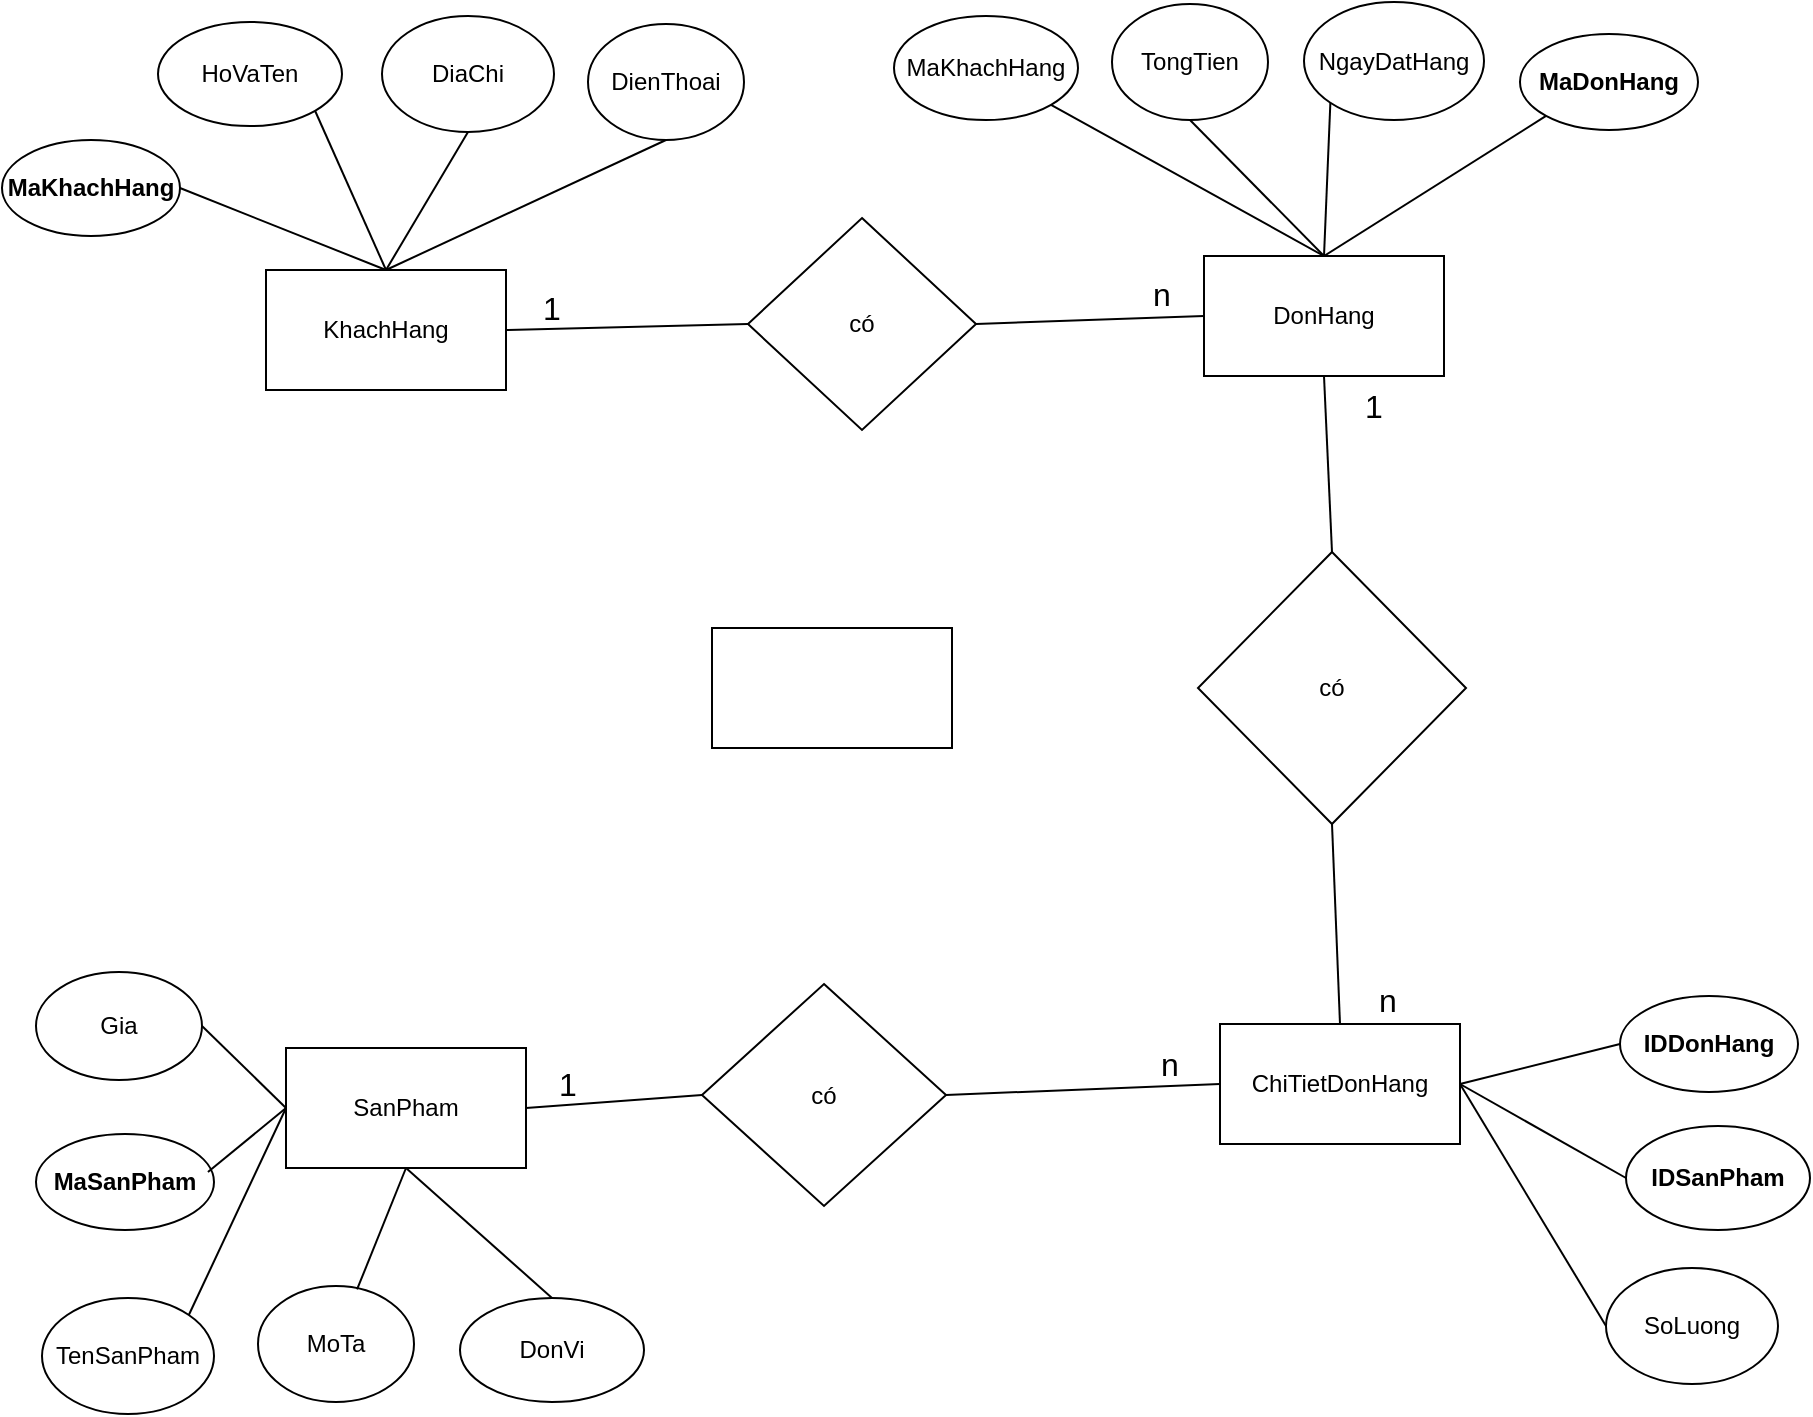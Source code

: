 <mxfile version="24.7.17" pages="2">
  <diagram name="Lược Đồ ER" id="sQ02l6jSmkCWeNOtDkhF">
    <mxGraphModel dx="2085" dy="1425" grid="0" gridSize="10" guides="1" tooltips="1" connect="1" arrows="1" fold="1" page="0" pageScale="1" pageWidth="827" pageHeight="1169" math="0" shadow="0">
      <root>
        <mxCell id="0" />
        <mxCell id="1" parent="0" />
        <mxCell id="YQySpRiNBeKyikHn3mZi-2" value="có" style="rhombus;whiteSpace=wrap;html=1;" parent="1" vertex="1">
          <mxGeometry x="283" y="-87" width="122" height="111" as="geometry" />
        </mxCell>
        <mxCell id="YQySpRiNBeKyikHn3mZi-15" value="NgayDatHang" style="ellipse;whiteSpace=wrap;html=1;" parent="1" vertex="1">
          <mxGeometry x="584" y="-578" width="90" height="59" as="geometry" />
        </mxCell>
        <mxCell id="YQySpRiNBeKyikHn3mZi-10" value="DonHang" style="rounded=0;whiteSpace=wrap;html=1;container=0;" parent="1" vertex="1">
          <mxGeometry x="534" y="-451" width="120" height="60" as="geometry" />
        </mxCell>
        <mxCell id="YQySpRiNBeKyikHn3mZi-11" value="MaKhachHang" style="ellipse;whiteSpace=wrap;html=1;container=0;" parent="1" vertex="1">
          <mxGeometry x="379" y="-571" width="92" height="52" as="geometry" />
        </mxCell>
        <mxCell id="YQySpRiNBeKyikHn3mZi-13" value="TongTien" style="ellipse;whiteSpace=wrap;html=1;container=0;" parent="1" vertex="1">
          <mxGeometry x="488" y="-577" width="78" height="58" as="geometry" />
        </mxCell>
        <mxCell id="YQySpRiNBeKyikHn3mZi-14" value="&lt;b&gt;MaDonHang&lt;/b&gt;" style="ellipse;whiteSpace=wrap;html=1;container=0;" parent="1" vertex="1">
          <mxGeometry x="692" y="-562" width="89" height="48" as="geometry" />
        </mxCell>
        <mxCell id="YQySpRiNBeKyikHn3mZi-18" value="SanPham" style="rounded=0;whiteSpace=wrap;html=1;" parent="1" vertex="1">
          <mxGeometry x="75" y="-55" width="120" height="60" as="geometry" />
        </mxCell>
        <mxCell id="YQySpRiNBeKyikHn3mZi-19" value="DonVi" style="ellipse;whiteSpace=wrap;html=1;" parent="1" vertex="1">
          <mxGeometry x="162" y="70" width="92" height="52" as="geometry" />
        </mxCell>
        <mxCell id="YQySpRiNBeKyikHn3mZi-20" value="TenSanPham" style="ellipse;whiteSpace=wrap;html=1;" parent="1" vertex="1">
          <mxGeometry x="-47" y="70" width="86" height="58" as="geometry" />
        </mxCell>
        <mxCell id="YQySpRiNBeKyikHn3mZi-21" value="MoTa" style="ellipse;whiteSpace=wrap;html=1;" parent="1" vertex="1">
          <mxGeometry x="61" y="64" width="78" height="58" as="geometry" />
        </mxCell>
        <mxCell id="YQySpRiNBeKyikHn3mZi-22" value="&lt;b&gt;MaSanPham&lt;/b&gt;" style="ellipse;whiteSpace=wrap;html=1;" parent="1" vertex="1">
          <mxGeometry x="-50" y="-12" width="89" height="48" as="geometry" />
        </mxCell>
        <mxCell id="YQySpRiNBeKyikHn3mZi-23" value="Gia" style="ellipse;whiteSpace=wrap;html=1;" parent="1" vertex="1">
          <mxGeometry x="-50" y="-93" width="83" height="54" as="geometry" />
        </mxCell>
        <mxCell id="YQySpRiNBeKyikHn3mZi-26" value="ChiTietDonHang" style="rounded=0;whiteSpace=wrap;html=1;container=0;" parent="1" vertex="1">
          <mxGeometry x="542" y="-67" width="120" height="60" as="geometry" />
        </mxCell>
        <mxCell id="YQySpRiNBeKyikHn3mZi-27" value="&lt;b&gt;IDSanPham&lt;/b&gt;" style="ellipse;whiteSpace=wrap;html=1;container=0;" parent="1" vertex="1">
          <mxGeometry x="745" y="-16" width="92" height="52" as="geometry" />
        </mxCell>
        <mxCell id="YQySpRiNBeKyikHn3mZi-28" value="SoLuong" style="ellipse;whiteSpace=wrap;html=1;container=0;" parent="1" vertex="1">
          <mxGeometry x="735" y="55" width="86" height="58" as="geometry" />
        </mxCell>
        <mxCell id="YQySpRiNBeKyikHn3mZi-30" value="&lt;b&gt;IDDonHang&lt;/b&gt;" style="ellipse;whiteSpace=wrap;html=1;container=0;" parent="1" vertex="1">
          <mxGeometry x="742" y="-81" width="89" height="48" as="geometry" />
        </mxCell>
        <mxCell id="YQySpRiNBeKyikHn3mZi-31" value="có" style="rhombus;whiteSpace=wrap;html=1;" parent="1" vertex="1">
          <mxGeometry x="531" y="-303" width="134" height="136" as="geometry" />
        </mxCell>
        <mxCell id="YQySpRiNBeKyikHn3mZi-32" value="có" style="rhombus;whiteSpace=wrap;html=1;" parent="1" vertex="1">
          <mxGeometry x="306" y="-470" width="114" height="106" as="geometry" />
        </mxCell>
        <mxCell id="YQySpRiNBeKyikHn3mZi-33" value="" style="endArrow=none;html=1;rounded=0;fontSize=12;startSize=8;endSize=8;curved=1;entryX=0;entryY=0.5;entryDx=0;entryDy=0;exitX=1;exitY=0.5;exitDx=0;exitDy=0;" parent="1" source="YQySpRiNBeKyikHn3mZi-32" target="YQySpRiNBeKyikHn3mZi-10" edge="1">
          <mxGeometry width="50" height="50" relative="1" as="geometry">
            <mxPoint x="440" y="-272" as="sourcePoint" />
            <mxPoint x="490" y="-322" as="targetPoint" />
          </mxGeometry>
        </mxCell>
        <mxCell id="YQySpRiNBeKyikHn3mZi-38" value="" style="endArrow=none;html=1;rounded=0;fontSize=12;startSize=8;endSize=8;curved=1;exitX=0;exitY=0.5;exitDx=0;exitDy=0;entryX=1;entryY=0.5;entryDx=0;entryDy=0;" parent="1" source="YQySpRiNBeKyikHn3mZi-2" target="YQySpRiNBeKyikHn3mZi-18" edge="1">
          <mxGeometry width="50" height="50" relative="1" as="geometry">
            <mxPoint x="394" y="-322" as="sourcePoint" />
            <mxPoint x="444" y="-372" as="targetPoint" />
          </mxGeometry>
        </mxCell>
        <mxCell id="YQySpRiNBeKyikHn3mZi-39" value="" style="endArrow=none;html=1;rounded=0;fontSize=12;startSize=8;endSize=8;curved=1;exitX=1;exitY=0.5;exitDx=0;exitDy=0;entryX=0;entryY=0.5;entryDx=0;entryDy=0;" parent="1" source="YQySpRiNBeKyikHn3mZi-2" target="YQySpRiNBeKyikHn3mZi-26" edge="1">
          <mxGeometry width="50" height="50" relative="1" as="geometry">
            <mxPoint x="394" y="-322" as="sourcePoint" />
            <mxPoint x="444" y="-372" as="targetPoint" />
          </mxGeometry>
        </mxCell>
        <mxCell id="YQySpRiNBeKyikHn3mZi-40" value="" style="endArrow=none;html=1;rounded=0;fontSize=12;startSize=8;endSize=8;curved=1;exitX=0.5;exitY=1;exitDx=0;exitDy=0;entryX=0.5;entryY=0;entryDx=0;entryDy=0;" parent="1" source="YQySpRiNBeKyikHn3mZi-31" target="YQySpRiNBeKyikHn3mZi-26" edge="1">
          <mxGeometry width="50" height="50" relative="1" as="geometry">
            <mxPoint x="394" y="-322" as="sourcePoint" />
            <mxPoint x="444" y="-372" as="targetPoint" />
          </mxGeometry>
        </mxCell>
        <mxCell id="YQySpRiNBeKyikHn3mZi-41" value="" style="endArrow=none;html=1;rounded=0;fontSize=12;startSize=8;endSize=8;curved=1;exitX=0.5;exitY=1;exitDx=0;exitDy=0;entryX=0.5;entryY=0;entryDx=0;entryDy=0;" parent="1" source="YQySpRiNBeKyikHn3mZi-10" target="YQySpRiNBeKyikHn3mZi-31" edge="1">
          <mxGeometry width="50" height="50" relative="1" as="geometry">
            <mxPoint x="394" y="-322" as="sourcePoint" />
            <mxPoint x="444" y="-372" as="targetPoint" />
          </mxGeometry>
        </mxCell>
        <mxCell id="YQySpRiNBeKyikHn3mZi-42" value="" style="endArrow=none;html=1;rounded=0;fontSize=12;startSize=8;endSize=8;curved=1;exitX=1;exitY=0.5;exitDx=0;exitDy=0;entryX=0;entryY=0.5;entryDx=0;entryDy=0;" parent="1" source="YQySpRiNBeKyikHn3mZi-1" target="YQySpRiNBeKyikHn3mZi-32" edge="1">
          <mxGeometry width="50" height="50" relative="1" as="geometry">
            <mxPoint x="394" y="-322" as="sourcePoint" />
            <mxPoint x="444" y="-372" as="targetPoint" />
          </mxGeometry>
        </mxCell>
        <mxCell id="YQySpRiNBeKyikHn3mZi-46" value="" style="endArrow=none;html=1;rounded=0;fontSize=12;startSize=8;endSize=8;curved=1;exitX=0.5;exitY=0;exitDx=0;exitDy=0;entryX=0.5;entryY=1;entryDx=0;entryDy=0;" parent="1" source="YQySpRiNBeKyikHn3mZi-19" target="YQySpRiNBeKyikHn3mZi-18" edge="1">
          <mxGeometry width="50" height="50" relative="1" as="geometry">
            <mxPoint x="518" y="-322" as="sourcePoint" />
            <mxPoint x="568" y="-372" as="targetPoint" />
          </mxGeometry>
        </mxCell>
        <mxCell id="YQySpRiNBeKyikHn3mZi-47" value="" style="endArrow=none;html=1;rounded=0;fontSize=12;startSize=8;endSize=8;curved=1;exitX=0.635;exitY=0.03;exitDx=0;exitDy=0;exitPerimeter=0;entryX=0.5;entryY=1;entryDx=0;entryDy=0;" parent="1" source="YQySpRiNBeKyikHn3mZi-21" target="YQySpRiNBeKyikHn3mZi-18" edge="1">
          <mxGeometry width="50" height="50" relative="1" as="geometry">
            <mxPoint x="518" y="-322" as="sourcePoint" />
            <mxPoint x="568" y="-372" as="targetPoint" />
          </mxGeometry>
        </mxCell>
        <mxCell id="YQySpRiNBeKyikHn3mZi-48" value="" style="endArrow=none;html=1;rounded=0;fontSize=12;startSize=8;endSize=8;curved=1;exitX=1;exitY=0;exitDx=0;exitDy=0;entryX=0;entryY=0.5;entryDx=0;entryDy=0;" parent="1" source="YQySpRiNBeKyikHn3mZi-20" target="YQySpRiNBeKyikHn3mZi-18" edge="1">
          <mxGeometry width="50" height="50" relative="1" as="geometry">
            <mxPoint x="518" y="-322" as="sourcePoint" />
            <mxPoint x="568" y="-372" as="targetPoint" />
          </mxGeometry>
        </mxCell>
        <mxCell id="YQySpRiNBeKyikHn3mZi-49" value="" style="endArrow=none;html=1;rounded=0;fontSize=12;startSize=8;endSize=8;curved=1;exitX=0;exitY=0.5;exitDx=0;exitDy=0;entryX=0.966;entryY=0.396;entryDx=0;entryDy=0;entryPerimeter=0;" parent="1" source="YQySpRiNBeKyikHn3mZi-18" target="YQySpRiNBeKyikHn3mZi-22" edge="1">
          <mxGeometry width="50" height="50" relative="1" as="geometry">
            <mxPoint x="518" y="-322" as="sourcePoint" />
            <mxPoint x="568" y="-372" as="targetPoint" />
          </mxGeometry>
        </mxCell>
        <mxCell id="YQySpRiNBeKyikHn3mZi-50" value="" style="endArrow=none;html=1;rounded=0;fontSize=12;startSize=8;endSize=8;curved=1;exitX=0;exitY=0.5;exitDx=0;exitDy=0;entryX=1;entryY=0.5;entryDx=0;entryDy=0;" parent="1" source="YQySpRiNBeKyikHn3mZi-18" target="YQySpRiNBeKyikHn3mZi-23" edge="1">
          <mxGeometry width="50" height="50" relative="1" as="geometry">
            <mxPoint x="518" y="-322" as="sourcePoint" />
            <mxPoint x="568" y="-372" as="targetPoint" />
          </mxGeometry>
        </mxCell>
        <mxCell id="YQySpRiNBeKyikHn3mZi-51" value="" style="endArrow=none;html=1;rounded=0;fontSize=12;startSize=8;endSize=8;curved=1;exitX=1;exitY=0.5;exitDx=0;exitDy=0;entryX=0;entryY=0.5;entryDx=0;entryDy=0;" parent="1" source="YQySpRiNBeKyikHn3mZi-26" target="YQySpRiNBeKyikHn3mZi-28" edge="1">
          <mxGeometry width="50" height="50" relative="1" as="geometry">
            <mxPoint x="518" y="-322" as="sourcePoint" />
            <mxPoint x="568" y="-372" as="targetPoint" />
          </mxGeometry>
        </mxCell>
        <mxCell id="YQySpRiNBeKyikHn3mZi-52" value="" style="endArrow=none;html=1;rounded=0;fontSize=12;startSize=8;endSize=8;curved=1;exitX=1;exitY=0.5;exitDx=0;exitDy=0;entryX=0;entryY=0.5;entryDx=0;entryDy=0;" parent="1" source="YQySpRiNBeKyikHn3mZi-26" target="YQySpRiNBeKyikHn3mZi-27" edge="1">
          <mxGeometry width="50" height="50" relative="1" as="geometry">
            <mxPoint x="518" y="-322" as="sourcePoint" />
            <mxPoint x="568" y="-372" as="targetPoint" />
          </mxGeometry>
        </mxCell>
        <mxCell id="YQySpRiNBeKyikHn3mZi-53" value="" style="endArrow=none;html=1;rounded=0;fontSize=12;startSize=8;endSize=8;curved=1;exitX=1;exitY=0.5;exitDx=0;exitDy=0;entryX=0;entryY=0.5;entryDx=0;entryDy=0;" parent="1" source="YQySpRiNBeKyikHn3mZi-26" target="YQySpRiNBeKyikHn3mZi-30" edge="1">
          <mxGeometry width="50" height="50" relative="1" as="geometry">
            <mxPoint x="518" y="-322" as="sourcePoint" />
            <mxPoint x="568" y="-372" as="targetPoint" />
          </mxGeometry>
        </mxCell>
        <mxCell id="YQySpRiNBeKyikHn3mZi-54" value="" style="endArrow=none;html=1;rounded=0;fontSize=12;startSize=8;endSize=8;curved=1;exitX=0.5;exitY=0;exitDx=0;exitDy=0;entryX=0;entryY=1;entryDx=0;entryDy=0;" parent="1" source="YQySpRiNBeKyikHn3mZi-10" target="YQySpRiNBeKyikHn3mZi-14" edge="1">
          <mxGeometry width="50" height="50" relative="1" as="geometry">
            <mxPoint x="518" y="-322" as="sourcePoint" />
            <mxPoint x="568" y="-372" as="targetPoint" />
          </mxGeometry>
        </mxCell>
        <mxCell id="YQySpRiNBeKyikHn3mZi-55" value="" style="endArrow=none;html=1;rounded=0;fontSize=12;startSize=8;endSize=8;curved=1;exitX=0.5;exitY=0;exitDx=0;exitDy=0;entryX=0;entryY=1;entryDx=0;entryDy=0;" parent="1" source="YQySpRiNBeKyikHn3mZi-10" target="YQySpRiNBeKyikHn3mZi-15" edge="1">
          <mxGeometry width="50" height="50" relative="1" as="geometry">
            <mxPoint x="518" y="-322" as="sourcePoint" />
            <mxPoint x="568" y="-372" as="targetPoint" />
          </mxGeometry>
        </mxCell>
        <mxCell id="YQySpRiNBeKyikHn3mZi-56" value="" style="endArrow=none;html=1;rounded=0;fontSize=12;startSize=8;endSize=8;curved=1;exitX=0.5;exitY=0;exitDx=0;exitDy=0;entryX=0.5;entryY=1;entryDx=0;entryDy=0;" parent="1" source="YQySpRiNBeKyikHn3mZi-10" target="YQySpRiNBeKyikHn3mZi-13" edge="1">
          <mxGeometry width="50" height="50" relative="1" as="geometry">
            <mxPoint x="518" y="-322" as="sourcePoint" />
            <mxPoint x="568" y="-372" as="targetPoint" />
          </mxGeometry>
        </mxCell>
        <mxCell id="YQySpRiNBeKyikHn3mZi-57" value="" style="endArrow=none;html=1;rounded=0;fontSize=12;startSize=8;endSize=8;curved=1;exitX=0.5;exitY=0;exitDx=0;exitDy=0;entryX=1;entryY=1;entryDx=0;entryDy=0;" parent="1" source="YQySpRiNBeKyikHn3mZi-10" target="YQySpRiNBeKyikHn3mZi-11" edge="1">
          <mxGeometry width="50" height="50" relative="1" as="geometry">
            <mxPoint x="518" y="-322" as="sourcePoint" />
            <mxPoint x="568" y="-372" as="targetPoint" />
          </mxGeometry>
        </mxCell>
        <mxCell id="YQySpRiNBeKyikHn3mZi-1" value="KhachHang" style="rounded=0;whiteSpace=wrap;html=1;container=0;" parent="1" vertex="1">
          <mxGeometry x="65" y="-444" width="120" height="60" as="geometry" />
        </mxCell>
        <mxCell id="YQySpRiNBeKyikHn3mZi-3" value="HoVaTen" style="ellipse;whiteSpace=wrap;html=1;container=0;" parent="1" vertex="1">
          <mxGeometry x="11" y="-568" width="92" height="52" as="geometry" />
        </mxCell>
        <mxCell id="YQySpRiNBeKyikHn3mZi-4" value="DiaChi" style="ellipse;whiteSpace=wrap;html=1;container=0;" parent="1" vertex="1">
          <mxGeometry x="123" y="-571" width="86" height="58" as="geometry" />
        </mxCell>
        <mxCell id="YQySpRiNBeKyikHn3mZi-5" value="DienThoai" style="ellipse;whiteSpace=wrap;html=1;container=0;" parent="1" vertex="1">
          <mxGeometry x="226" y="-567" width="78" height="58" as="geometry" />
        </mxCell>
        <mxCell id="YQySpRiNBeKyikHn3mZi-6" value="&lt;b&gt;MaKhachHang&lt;/b&gt;" style="ellipse;whiteSpace=wrap;html=1;container=0;" parent="1" vertex="1">
          <mxGeometry x="-67" y="-509" width="89" height="48" as="geometry" />
        </mxCell>
        <mxCell id="YQySpRiNBeKyikHn3mZi-37" value="" style="endArrow=none;html=1;rounded=0;fontSize=12;startSize=8;endSize=8;curved=1;exitX=0.5;exitY=1;exitDx=0;exitDy=0;entryX=0.5;entryY=0;entryDx=0;entryDy=0;" parent="1" source="YQySpRiNBeKyikHn3mZi-5" target="YQySpRiNBeKyikHn3mZi-1" edge="1">
          <mxGeometry width="50" height="50" relative="1" as="geometry">
            <mxPoint x="384" y="-300" as="sourcePoint" />
            <mxPoint x="434" y="-350" as="targetPoint" />
          </mxGeometry>
        </mxCell>
        <mxCell id="YQySpRiNBeKyikHn3mZi-36" value="" style="endArrow=none;html=1;rounded=0;fontSize=12;startSize=8;endSize=8;curved=1;exitX=0.5;exitY=1;exitDx=0;exitDy=0;entryX=0.5;entryY=0;entryDx=0;entryDy=0;" parent="1" source="YQySpRiNBeKyikHn3mZi-4" target="YQySpRiNBeKyikHn3mZi-1" edge="1">
          <mxGeometry width="50" height="50" relative="1" as="geometry">
            <mxPoint x="384" y="-300" as="sourcePoint" />
            <mxPoint x="434" y="-350" as="targetPoint" />
          </mxGeometry>
        </mxCell>
        <mxCell id="YQySpRiNBeKyikHn3mZi-35" value="" style="endArrow=none;html=1;rounded=0;fontSize=12;startSize=8;endSize=8;curved=1;exitX=0.5;exitY=0;exitDx=0;exitDy=0;entryX=1;entryY=1;entryDx=0;entryDy=0;" parent="1" source="YQySpRiNBeKyikHn3mZi-1" target="YQySpRiNBeKyikHn3mZi-3" edge="1">
          <mxGeometry width="50" height="50" relative="1" as="geometry">
            <mxPoint x="384" y="-300" as="sourcePoint" />
            <mxPoint x="434" y="-350" as="targetPoint" />
          </mxGeometry>
        </mxCell>
        <mxCell id="YQySpRiNBeKyikHn3mZi-34" value="" style="endArrow=none;html=1;rounded=0;fontSize=12;startSize=8;endSize=8;curved=1;exitX=0.5;exitY=0;exitDx=0;exitDy=0;entryX=1;entryY=0.5;entryDx=0;entryDy=0;" parent="1" source="YQySpRiNBeKyikHn3mZi-1" target="YQySpRiNBeKyikHn3mZi-6" edge="1">
          <mxGeometry width="50" height="50" relative="1" as="geometry">
            <mxPoint x="371" y="-322" as="sourcePoint" />
            <mxPoint x="421" y="-372" as="targetPoint" />
          </mxGeometry>
        </mxCell>
        <mxCell id="zwP1A_-qHlo6w3_XJIu3-1" value="1" style="text;html=1;align=center;verticalAlign=middle;whiteSpace=wrap;rounded=0;fontSize=16;" parent="1" vertex="1">
          <mxGeometry x="187" y="-433" width="42" height="15" as="geometry" />
        </mxCell>
        <mxCell id="zwP1A_-qHlo6w3_XJIu3-2" value="n" style="text;html=1;align=center;verticalAlign=middle;whiteSpace=wrap;rounded=0;fontSize=16;" parent="1" vertex="1">
          <mxGeometry x="492" y="-440" width="42" height="15" as="geometry" />
        </mxCell>
        <mxCell id="zwP1A_-qHlo6w3_XJIu3-3" value="1" style="text;html=1;align=center;verticalAlign=middle;whiteSpace=wrap;rounded=0;fontSize=16;" parent="1" vertex="1">
          <mxGeometry x="598" y="-384" width="42" height="15" as="geometry" />
        </mxCell>
        <mxCell id="zwP1A_-qHlo6w3_XJIu3-4" value="n" style="text;html=1;align=center;verticalAlign=middle;whiteSpace=wrap;rounded=0;fontSize=16;" parent="1" vertex="1">
          <mxGeometry x="605" y="-87" width="42" height="15" as="geometry" />
        </mxCell>
        <mxCell id="zwP1A_-qHlo6w3_XJIu3-5" value="1" style="text;html=1;align=center;verticalAlign=middle;whiteSpace=wrap;rounded=0;fontSize=16;" parent="1" vertex="1">
          <mxGeometry x="195" y="-44.5" width="42" height="15" as="geometry" />
        </mxCell>
        <mxCell id="zwP1A_-qHlo6w3_XJIu3-6" value="n" style="text;html=1;align=center;verticalAlign=middle;whiteSpace=wrap;rounded=0;fontSize=16;" parent="1" vertex="1">
          <mxGeometry x="496" y="-55" width="42" height="15" as="geometry" />
        </mxCell>
        <mxCell id="eaK0fr83F673eZLOLrA2-1" value="" style="rounded=0;whiteSpace=wrap;html=1;" vertex="1" parent="1">
          <mxGeometry x="288" y="-265" width="120" height="60" as="geometry" />
        </mxCell>
      </root>
    </mxGraphModel>
  </diagram>
  <diagram id="XRsZOeSsvvlPLuTSGg8Y" name="Trang-2">
    <mxGraphModel dx="1424" dy="919" grid="0" gridSize="10" guides="1" tooltips="1" connect="1" arrows="1" fold="1" page="0" pageScale="1" pageWidth="827" pageHeight="1169" math="0" shadow="0">
      <root>
        <mxCell id="0" />
        <mxCell id="1" parent="0" />
        <mxCell id="CR7f9FWE3cBdBduL5XAY-3" value="" style="group" vertex="1" connectable="0" parent="1">
          <mxGeometry x="-389" y="-8" width="168" height="274" as="geometry" />
        </mxCell>
        <mxCell id="CR7f9FWE3cBdBduL5XAY-1" value="" style="rounded=0;whiteSpace=wrap;html=1;" vertex="1" parent="CR7f9FWE3cBdBduL5XAY-3">
          <mxGeometry width="168" height="80.985" as="geometry" />
        </mxCell>
        <mxCell id="CR7f9FWE3cBdBduL5XAY-2" value="" style="rounded=0;whiteSpace=wrap;html=1;" vertex="1" parent="CR7f9FWE3cBdBduL5XAY-3">
          <mxGeometry y="80.985" width="168" height="193.015" as="geometry" />
        </mxCell>
      </root>
    </mxGraphModel>
  </diagram>
</mxfile>
